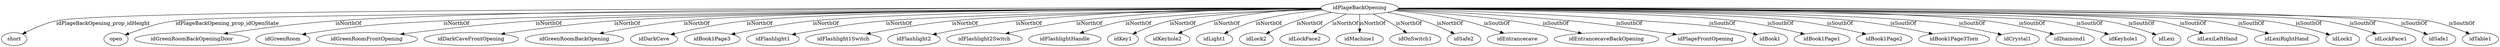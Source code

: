 strict digraph  {
idPlageBackOpening [node_type=entity_node];
short [node_type=property_node];
open [node_type=property_node];
idGreenRoomBackOpeningDoor [node_type=entity_node];
idGreenRoom [node_type=entity_node];
idGreenRoomFrontOpening [node_type=entity_node];
idDarkCaveFrontOpening [node_type=entity_node];
idGreenRoomBackOpening [node_type=entity_node];
idDarkCave [node_type=entity_node];
idBook1Page3 [node_type=entity_node];
idFlashlight1 [node_type=entity_node];
idFlashlight1Switch [node_type=entity_node];
idFlashlight2 [node_type=entity_node];
idFlashlight2Switch [node_type=entity_node];
idFlashlightHandle [node_type=entity_node];
idKey1 [node_type=entity_node];
idKeyhole2 [node_type=entity_node];
idLight1 [node_type=entity_node];
idLock2 [node_type=entity_node];
idLockFace2 [node_type=entity_node];
idMachine1 [node_type=entity_node];
idOnSwitch1 [node_type=entity_node];
idSafe2 [node_type=entity_node];
idEntrancecave [node_type=entity_node];
idEntrancecaveBackOpening [node_type=entity_node];
idPlageFrontOpening [node_type=entity_node];
idBook1 [node_type=entity_node];
idBook1Page1 [node_type=entity_node];
idBook1Page2 [node_type=entity_node];
idBook1Page3Torn [node_type=entity_node];
idCrystal1 [node_type=entity_node];
idDiamond1 [node_type=entity_node];
idKeyhole1 [node_type=entity_node];
idLexi [node_type=entity_node];
idLexiLeftHand [node_type=entity_node];
idLexiRightHand [node_type=entity_node];
idLock1 [node_type=entity_node];
idLockFace1 [node_type=entity_node];
idSafe1 [node_type=entity_node];
idTable1 [node_type=entity_node];
idPlageBackOpening -> short  [edge_type=property, label=idPlageBackOpening_prop_idHeight];
idPlageBackOpening -> open  [edge_type=property, label=idPlageBackOpening_prop_idOpenState];
idPlageBackOpening -> idGreenRoomBackOpeningDoor  [edge_type=relationship, label=isNorthOf];
idPlageBackOpening -> idGreenRoom  [edge_type=relationship, label=isNorthOf];
idPlageBackOpening -> idGreenRoomFrontOpening  [edge_type=relationship, label=isNorthOf];
idPlageBackOpening -> idDarkCaveFrontOpening  [edge_type=relationship, label=isNorthOf];
idPlageBackOpening -> idGreenRoomBackOpening  [edge_type=relationship, label=isNorthOf];
idPlageBackOpening -> idDarkCave  [edge_type=relationship, label=isNorthOf];
idPlageBackOpening -> idBook1Page3  [edge_type=relationship, label=isNorthOf];
idPlageBackOpening -> idFlashlight1  [edge_type=relationship, label=isNorthOf];
idPlageBackOpening -> idFlashlight1Switch  [edge_type=relationship, label=isNorthOf];
idPlageBackOpening -> idFlashlight2  [edge_type=relationship, label=isNorthOf];
idPlageBackOpening -> idFlashlight2Switch  [edge_type=relationship, label=isNorthOf];
idPlageBackOpening -> idFlashlightHandle  [edge_type=relationship, label=isNorthOf];
idPlageBackOpening -> idKey1  [edge_type=relationship, label=isNorthOf];
idPlageBackOpening -> idKeyhole2  [edge_type=relationship, label=isNorthOf];
idPlageBackOpening -> idLight1  [edge_type=relationship, label=isNorthOf];
idPlageBackOpening -> idLock2  [edge_type=relationship, label=isNorthOf];
idPlageBackOpening -> idLockFace2  [edge_type=relationship, label=isNorthOf];
idPlageBackOpening -> idMachine1  [edge_type=relationship, label=isNorthOf];
idPlageBackOpening -> idOnSwitch1  [edge_type=relationship, label=isNorthOf];
idPlageBackOpening -> idSafe2  [edge_type=relationship, label=isNorthOf];
idPlageBackOpening -> idEntrancecave  [edge_type=relationship, label=isSouthOf];
idPlageBackOpening -> idEntrancecaveBackOpening  [edge_type=relationship, label=isSouthOf];
idPlageBackOpening -> idPlageFrontOpening  [edge_type=relationship, label=isSouthOf];
idPlageBackOpening -> idBook1  [edge_type=relationship, label=isSouthOf];
idPlageBackOpening -> idBook1Page1  [edge_type=relationship, label=isSouthOf];
idPlageBackOpening -> idBook1Page2  [edge_type=relationship, label=isSouthOf];
idPlageBackOpening -> idBook1Page3Torn  [edge_type=relationship, label=isSouthOf];
idPlageBackOpening -> idCrystal1  [edge_type=relationship, label=isSouthOf];
idPlageBackOpening -> idDiamond1  [edge_type=relationship, label=isSouthOf];
idPlageBackOpening -> idKeyhole1  [edge_type=relationship, label=isSouthOf];
idPlageBackOpening -> idLexi  [edge_type=relationship, label=isSouthOf];
idPlageBackOpening -> idLexiLeftHand  [edge_type=relationship, label=isSouthOf];
idPlageBackOpening -> idLexiRightHand  [edge_type=relationship, label=isSouthOf];
idPlageBackOpening -> idLock1  [edge_type=relationship, label=isSouthOf];
idPlageBackOpening -> idLockFace1  [edge_type=relationship, label=isSouthOf];
idPlageBackOpening -> idSafe1  [edge_type=relationship, label=isSouthOf];
idPlageBackOpening -> idTable1  [edge_type=relationship, label=isSouthOf];
}
